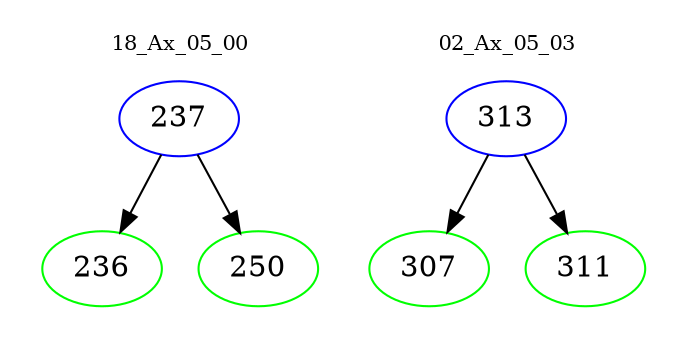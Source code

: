 digraph{
subgraph cluster_0 {
color = white
label = "18_Ax_05_00";
fontsize=10;
T0_237 [label="237", color="blue"]
T0_237 -> T0_236 [color="black"]
T0_236 [label="236", color="green"]
T0_237 -> T0_250 [color="black"]
T0_250 [label="250", color="green"]
}
subgraph cluster_1 {
color = white
label = "02_Ax_05_03";
fontsize=10;
T1_313 [label="313", color="blue"]
T1_313 -> T1_307 [color="black"]
T1_307 [label="307", color="green"]
T1_313 -> T1_311 [color="black"]
T1_311 [label="311", color="green"]
}
}
